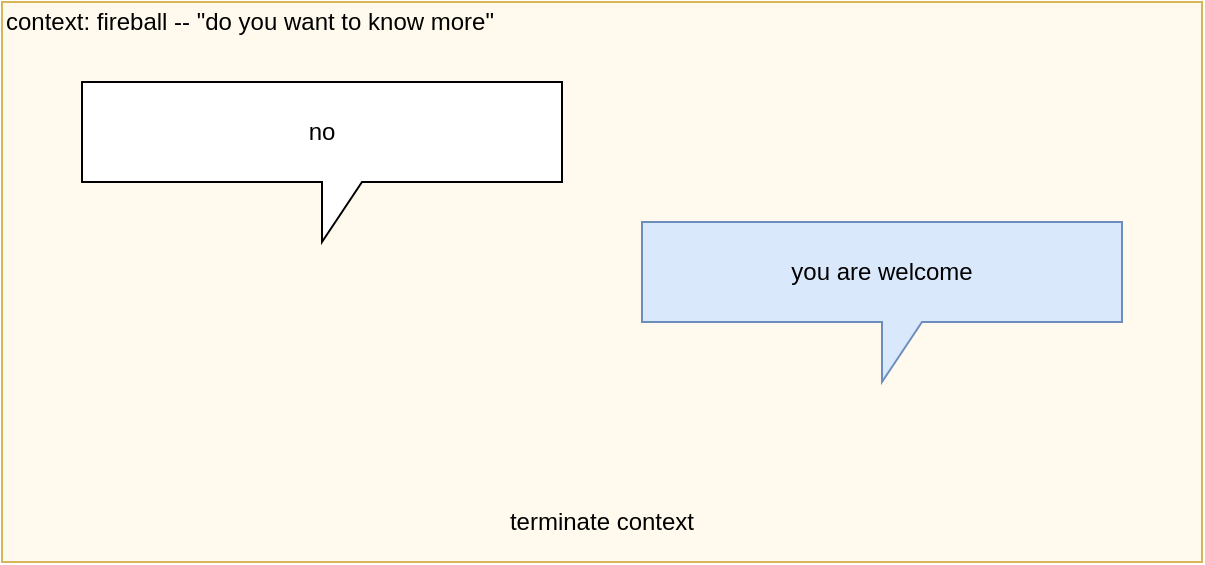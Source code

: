 <mxfile version="14.1.8" type="device"><diagram id="ahUZG6pYxQTYNia0-5g8" name="Seite-1"><mxGraphModel dx="1086" dy="806" grid="1" gridSize="10" guides="1" tooltips="1" connect="1" arrows="1" fold="1" page="1" pageScale="1" pageWidth="827" pageHeight="1169" math="0" shadow="0"><root><mxCell id="0"/><mxCell id="1" parent="0"/><mxCell id="uweCZGFqO19_a57ld_ml-1" value="" style="rounded=0;whiteSpace=wrap;html=1;strokeColor=#d6b656;fillColor=#FFFAED;" parent="1" vertex="1"><mxGeometry x="80" y="80" width="600" height="280" as="geometry"/></mxCell><mxCell id="uweCZGFqO19_a57ld_ml-2" value="no" style="shape=callout;whiteSpace=wrap;html=1;perimeter=calloutPerimeter;" parent="1" vertex="1"><mxGeometry x="120" y="120" width="240" height="80" as="geometry"/></mxCell><mxCell id="uweCZGFqO19_a57ld_ml-3" value="&lt;span&gt;you are welcome&lt;br&gt;&lt;/span&gt;" style="shape=callout;whiteSpace=wrap;html=1;perimeter=calloutPerimeter;fillColor=#dae8fc;strokeColor=#6c8ebf;" parent="1" vertex="1"><mxGeometry x="400" y="190" width="240" height="80" as="geometry"/></mxCell><mxCell id="uweCZGFqO19_a57ld_ml-5" value="context: fireball -- &quot;do you want to know more&quot;" style="text;html=1;strokeColor=none;fillColor=none;align=left;verticalAlign=middle;whiteSpace=wrap;rounded=0;" parent="1" vertex="1"><mxGeometry x="80" y="80" width="260" height="20" as="geometry"/></mxCell><mxCell id="rYZuySEFM2Kh3QR_fbP9-1" value="terminate context" style="text;html=1;strokeColor=none;fillColor=none;align=center;verticalAlign=middle;whiteSpace=wrap;rounded=0;" vertex="1" parent="1"><mxGeometry x="250" y="330" width="260" height="20" as="geometry"/></mxCell></root></mxGraphModel></diagram></mxfile>